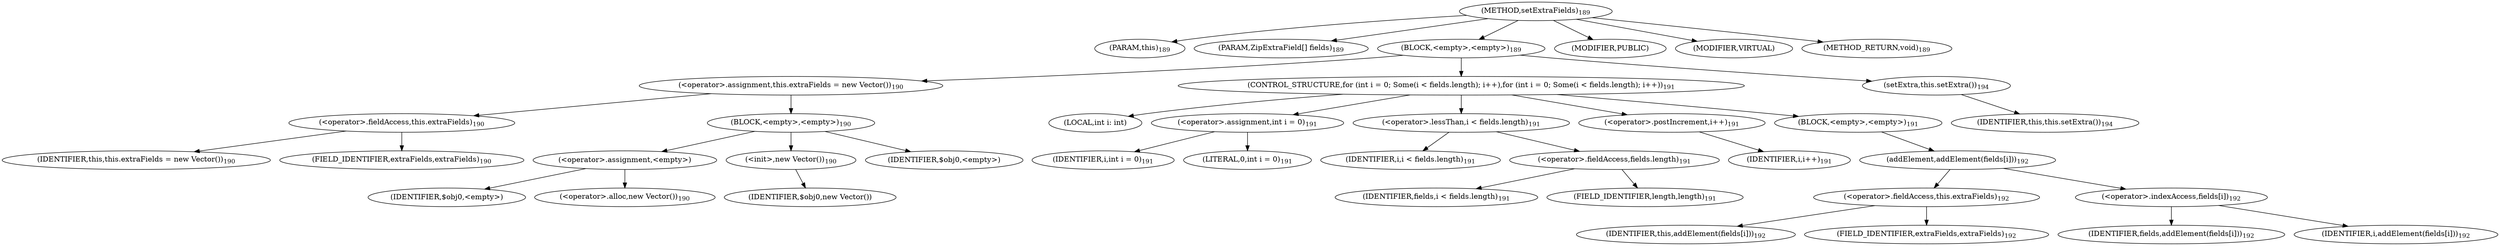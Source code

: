 digraph "setExtraFields" {  
"403" [label = <(METHOD,setExtraFields)<SUB>189</SUB>> ]
"28" [label = <(PARAM,this)<SUB>189</SUB>> ]
"404" [label = <(PARAM,ZipExtraField[] fields)<SUB>189</SUB>> ]
"405" [label = <(BLOCK,&lt;empty&gt;,&lt;empty&gt;)<SUB>189</SUB>> ]
"406" [label = <(&lt;operator&gt;.assignment,this.extraFields = new Vector())<SUB>190</SUB>> ]
"407" [label = <(&lt;operator&gt;.fieldAccess,this.extraFields)<SUB>190</SUB>> ]
"408" [label = <(IDENTIFIER,this,this.extraFields = new Vector())<SUB>190</SUB>> ]
"409" [label = <(FIELD_IDENTIFIER,extraFields,extraFields)<SUB>190</SUB>> ]
"410" [label = <(BLOCK,&lt;empty&gt;,&lt;empty&gt;)<SUB>190</SUB>> ]
"411" [label = <(&lt;operator&gt;.assignment,&lt;empty&gt;)> ]
"412" [label = <(IDENTIFIER,$obj0,&lt;empty&gt;)> ]
"413" [label = <(&lt;operator&gt;.alloc,new Vector())<SUB>190</SUB>> ]
"414" [label = <(&lt;init&gt;,new Vector())<SUB>190</SUB>> ]
"415" [label = <(IDENTIFIER,$obj0,new Vector())> ]
"416" [label = <(IDENTIFIER,$obj0,&lt;empty&gt;)> ]
"417" [label = <(CONTROL_STRUCTURE,for (int i = 0; Some(i &lt; fields.length); i++),for (int i = 0; Some(i &lt; fields.length); i++))<SUB>191</SUB>> ]
"418" [label = <(LOCAL,int i: int)> ]
"419" [label = <(&lt;operator&gt;.assignment,int i = 0)<SUB>191</SUB>> ]
"420" [label = <(IDENTIFIER,i,int i = 0)<SUB>191</SUB>> ]
"421" [label = <(LITERAL,0,int i = 0)<SUB>191</SUB>> ]
"422" [label = <(&lt;operator&gt;.lessThan,i &lt; fields.length)<SUB>191</SUB>> ]
"423" [label = <(IDENTIFIER,i,i &lt; fields.length)<SUB>191</SUB>> ]
"424" [label = <(&lt;operator&gt;.fieldAccess,fields.length)<SUB>191</SUB>> ]
"425" [label = <(IDENTIFIER,fields,i &lt; fields.length)<SUB>191</SUB>> ]
"426" [label = <(FIELD_IDENTIFIER,length,length)<SUB>191</SUB>> ]
"427" [label = <(&lt;operator&gt;.postIncrement,i++)<SUB>191</SUB>> ]
"428" [label = <(IDENTIFIER,i,i++)<SUB>191</SUB>> ]
"429" [label = <(BLOCK,&lt;empty&gt;,&lt;empty&gt;)<SUB>191</SUB>> ]
"430" [label = <(addElement,addElement(fields[i]))<SUB>192</SUB>> ]
"431" [label = <(&lt;operator&gt;.fieldAccess,this.extraFields)<SUB>192</SUB>> ]
"432" [label = <(IDENTIFIER,this,addElement(fields[i]))<SUB>192</SUB>> ]
"433" [label = <(FIELD_IDENTIFIER,extraFields,extraFields)<SUB>192</SUB>> ]
"434" [label = <(&lt;operator&gt;.indexAccess,fields[i])<SUB>192</SUB>> ]
"435" [label = <(IDENTIFIER,fields,addElement(fields[i]))<SUB>192</SUB>> ]
"436" [label = <(IDENTIFIER,i,addElement(fields[i]))<SUB>192</SUB>> ]
"437" [label = <(setExtra,this.setExtra())<SUB>194</SUB>> ]
"27" [label = <(IDENTIFIER,this,this.setExtra())<SUB>194</SUB>> ]
"438" [label = <(MODIFIER,PUBLIC)> ]
"439" [label = <(MODIFIER,VIRTUAL)> ]
"440" [label = <(METHOD_RETURN,void)<SUB>189</SUB>> ]
  "403" -> "28" 
  "403" -> "404" 
  "403" -> "405" 
  "403" -> "438" 
  "403" -> "439" 
  "403" -> "440" 
  "405" -> "406" 
  "405" -> "417" 
  "405" -> "437" 
  "406" -> "407" 
  "406" -> "410" 
  "407" -> "408" 
  "407" -> "409" 
  "410" -> "411" 
  "410" -> "414" 
  "410" -> "416" 
  "411" -> "412" 
  "411" -> "413" 
  "414" -> "415" 
  "417" -> "418" 
  "417" -> "419" 
  "417" -> "422" 
  "417" -> "427" 
  "417" -> "429" 
  "419" -> "420" 
  "419" -> "421" 
  "422" -> "423" 
  "422" -> "424" 
  "424" -> "425" 
  "424" -> "426" 
  "427" -> "428" 
  "429" -> "430" 
  "430" -> "431" 
  "430" -> "434" 
  "431" -> "432" 
  "431" -> "433" 
  "434" -> "435" 
  "434" -> "436" 
  "437" -> "27" 
}
